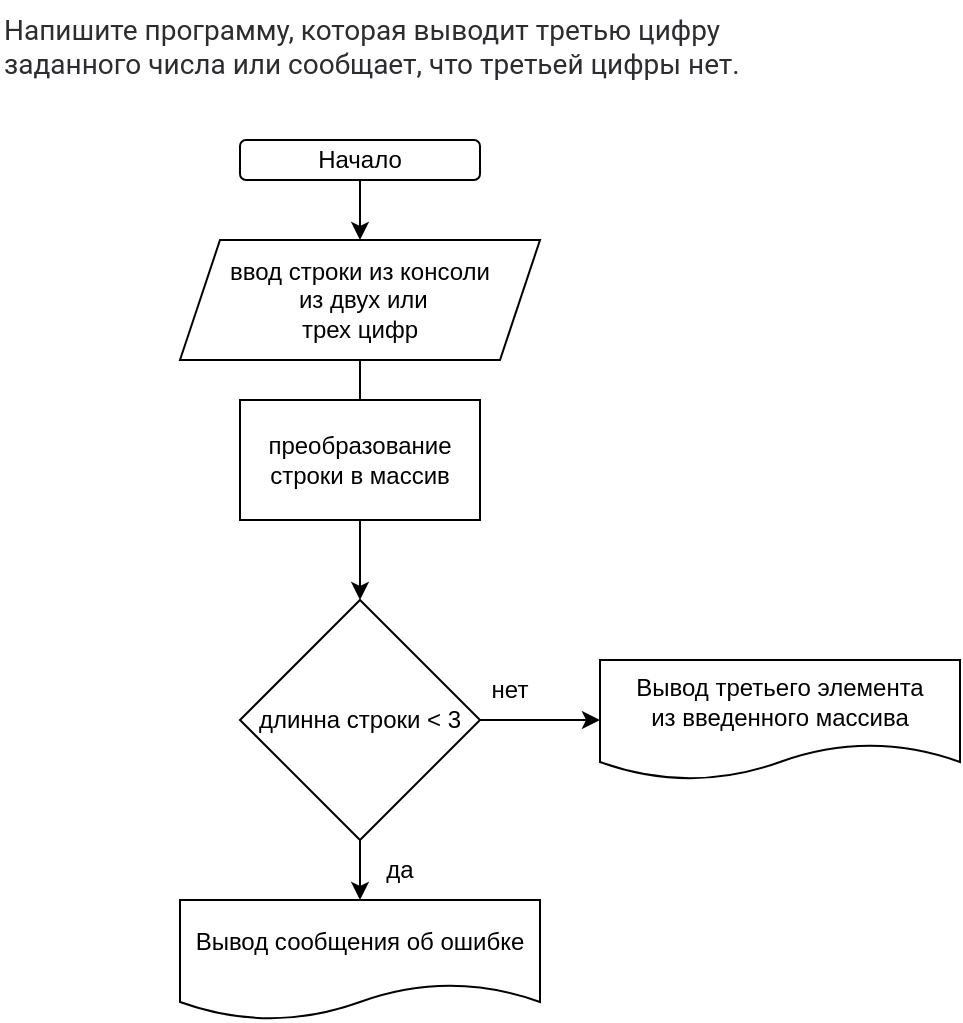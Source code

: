 <mxfile>
    <diagram id="-wOPrtYbyjRFYwQNOV78" name="Page-1">
        <mxGraphModel dx="1039" dy="502" grid="1" gridSize="10" guides="1" tooltips="1" connect="1" arrows="1" fold="1" page="1" pageScale="1" pageWidth="827" pageHeight="1169" math="0" shadow="0">
            <root>
                <mxCell id="0"/>
                <mxCell id="1" parent="0"/>
                <mxCell id="10" style="edgeStyle=none;html=1;exitX=0.5;exitY=1;exitDx=0;exitDy=0;entryX=0.5;entryY=0;entryDx=0;entryDy=0;" parent="1" source="4" target="5" edge="1">
                    <mxGeometry relative="1" as="geometry"/>
                </mxCell>
                <mxCell id="4" value="Начало" style="rounded=1;whiteSpace=wrap;html=1;" parent="1" vertex="1">
                    <mxGeometry x="220" y="80" width="120" height="20" as="geometry"/>
                </mxCell>
                <mxCell id="13" style="edgeStyle=none;html=1;exitX=0.5;exitY=1;exitDx=0;exitDy=0;" parent="1" source="5" edge="1">
                    <mxGeometry relative="1" as="geometry">
                        <mxPoint x="280" y="230" as="targetPoint"/>
                    </mxGeometry>
                </mxCell>
                <mxCell id="5" value="ввод строки из консоли&lt;br&gt;&amp;nbsp;из двух или &lt;br&gt;трех цифр" style="shape=parallelogram;perimeter=parallelogramPerimeter;whiteSpace=wrap;html=1;fixedSize=1;" parent="1" vertex="1">
                    <mxGeometry x="190" y="130" width="180" height="60" as="geometry"/>
                </mxCell>
                <mxCell id="16" style="edgeStyle=none;html=1;" parent="1" source="15" edge="1">
                    <mxGeometry relative="1" as="geometry">
                        <mxPoint x="280" y="310" as="targetPoint"/>
                    </mxGeometry>
                </mxCell>
                <mxCell id="15" value="преобразование строки в массив" style="rounded=0;whiteSpace=wrap;html=1;" parent="1" vertex="1">
                    <mxGeometry x="220" y="210" width="120" height="60" as="geometry"/>
                </mxCell>
                <mxCell id="17" value="&lt;span style=&quot;color: rgb(44, 45, 48); font-family: roboto, &amp;quot;san francisco&amp;quot;, &amp;quot;helvetica neue&amp;quot;, helvetica, arial; font-size: 14px; font-style: normal; font-weight: 400; letter-spacing: normal; text-indent: 0px; text-transform: none; word-spacing: 0px; background-color: rgb(255, 255, 255); display: inline; float: none;&quot;&gt;Напишите программу, которая выводит третью цифру заданного числа или сообщает, что третьей цифры нет.&lt;/span&gt;" style="text;whiteSpace=wrap;html=1;" vertex="1" parent="1">
                    <mxGeometry x="100" y="10" width="410" height="40" as="geometry"/>
                </mxCell>
                <mxCell id="18" value="Вывод третьего элемента&lt;br&gt;из введенного массива" style="shape=document;whiteSpace=wrap;html=1;boundedLbl=1;" vertex="1" parent="1">
                    <mxGeometry x="400" y="340" width="180" height="60" as="geometry"/>
                </mxCell>
                <mxCell id="19" value="Вывод сообщения об ошибке" style="shape=document;whiteSpace=wrap;html=1;boundedLbl=1;" vertex="1" parent="1">
                    <mxGeometry x="190" y="460" width="180" height="60" as="geometry"/>
                </mxCell>
                <mxCell id="22" style="edgeStyle=none;html=1;exitX=0.5;exitY=1;exitDx=0;exitDy=0;entryX=0.5;entryY=0;entryDx=0;entryDy=0;" edge="1" parent="1" source="21" target="19">
                    <mxGeometry relative="1" as="geometry"/>
                </mxCell>
                <mxCell id="21" value="длинна строки &amp;lt; 3" style="rhombus;whiteSpace=wrap;html=1;" vertex="1" parent="1">
                    <mxGeometry x="220" y="310" width="120" height="120" as="geometry"/>
                </mxCell>
                <mxCell id="23" value="да" style="text;html=1;strokeColor=none;fillColor=none;align=center;verticalAlign=middle;whiteSpace=wrap;rounded=0;" vertex="1" parent="1">
                    <mxGeometry x="270" y="430" width="60" height="30" as="geometry"/>
                </mxCell>
                <mxCell id="25" style="edgeStyle=none;html=1;exitX=0.25;exitY=1;exitDx=0;exitDy=0;entryX=0;entryY=0.5;entryDx=0;entryDy=0;" edge="1" parent="1" source="24" target="18">
                    <mxGeometry relative="1" as="geometry"/>
                </mxCell>
                <mxCell id="24" value="нет" style="text;html=1;strokeColor=none;fillColor=none;align=center;verticalAlign=middle;whiteSpace=wrap;rounded=0;" vertex="1" parent="1">
                    <mxGeometry x="325" y="340" width="60" height="30" as="geometry"/>
                </mxCell>
            </root>
        </mxGraphModel>
    </diagram>
</mxfile>
